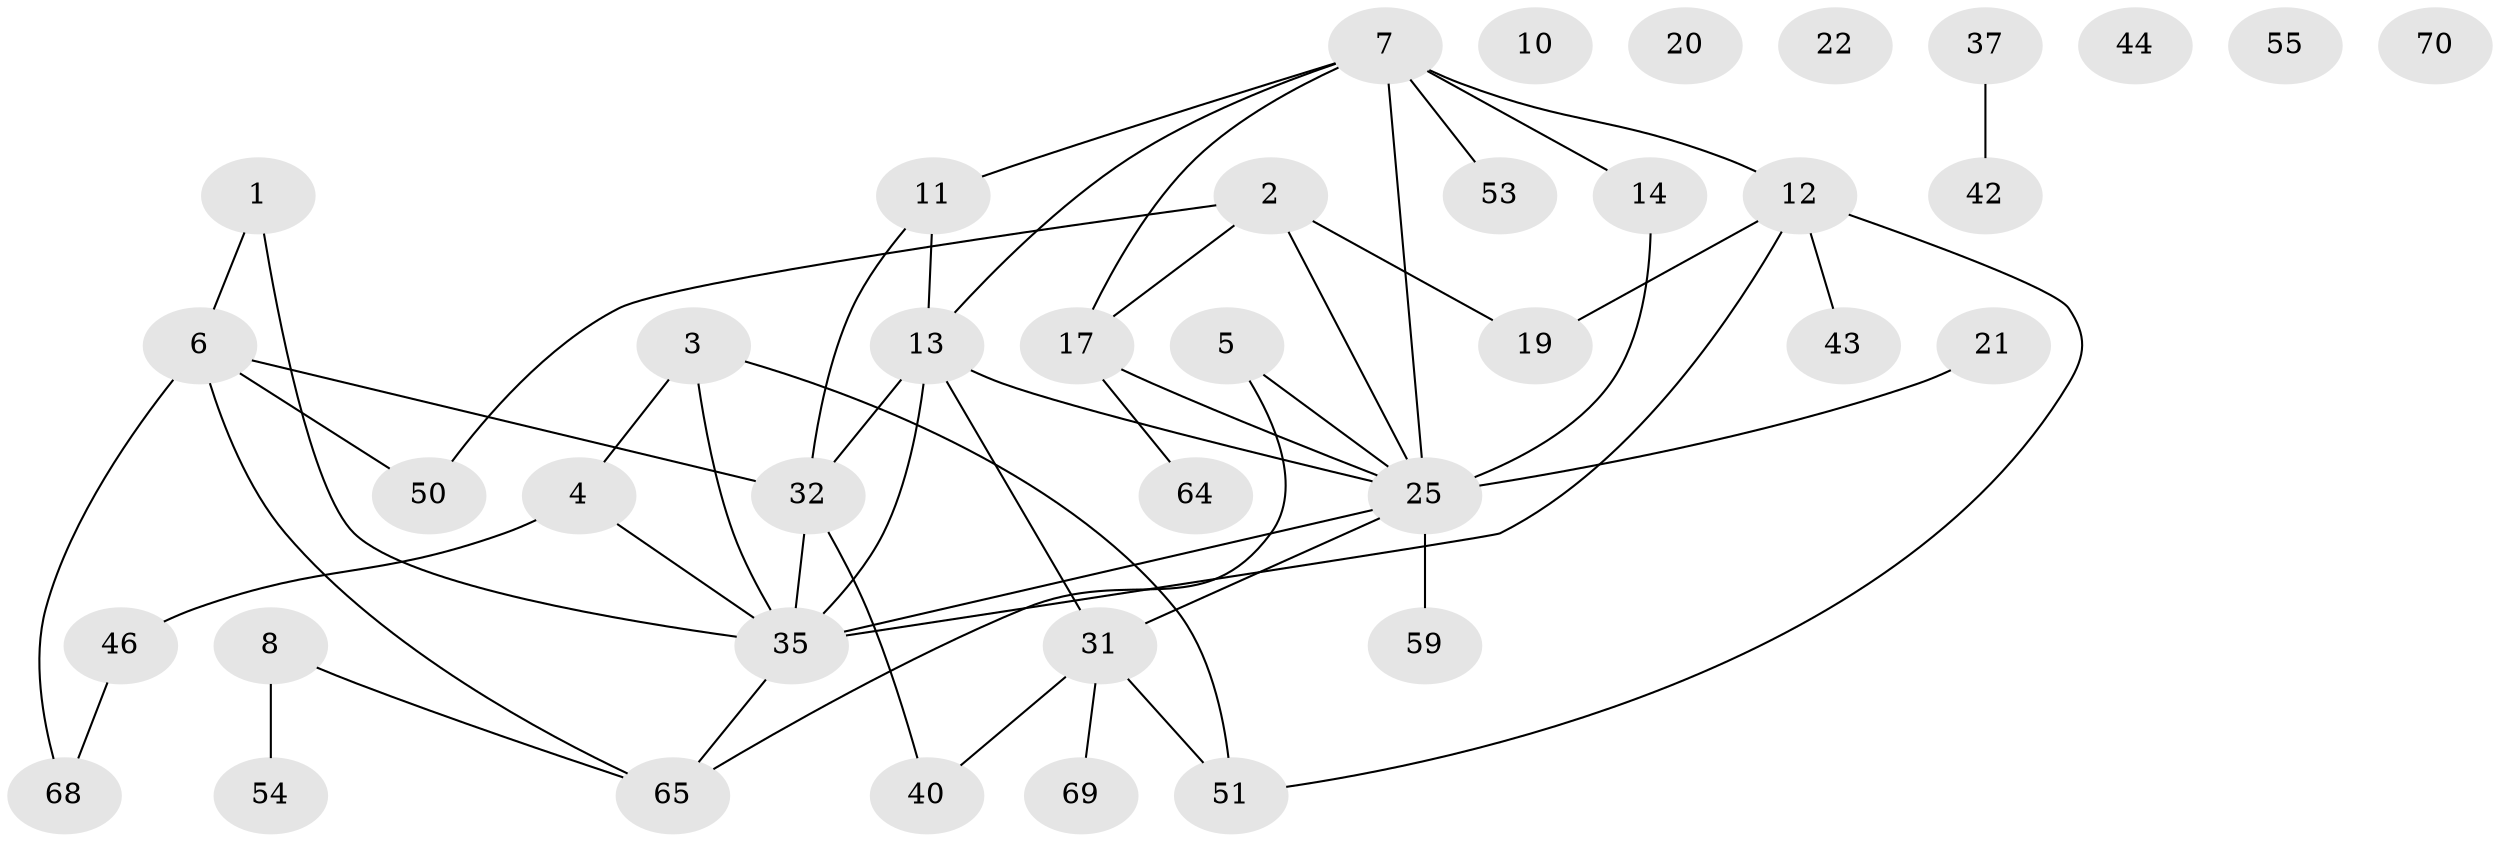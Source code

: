 // original degree distribution, {2: 0.24358974358974358, 1: 0.23076923076923078, 3: 0.19230769230769232, 4: 0.1282051282051282, 0: 0.07692307692307693, 5: 0.08974358974358974, 6: 0.038461538461538464}
// Generated by graph-tools (version 1.1) at 2025/13/03/09/25 04:13:12]
// undirected, 39 vertices, 51 edges
graph export_dot {
graph [start="1"]
  node [color=gray90,style=filled];
  1;
  2 [super="+29+56"];
  3 [super="+18"];
  4 [super="+48+15"];
  5 [super="+47"];
  6 [super="+24+9"];
  7 [super="+28+30+23"];
  8;
  10;
  11;
  12 [super="+77+16"];
  13;
  14 [super="+26"];
  17 [super="+63"];
  19 [super="+67"];
  20;
  21;
  22;
  25 [super="+58+57+60"];
  31 [super="+62+73+34"];
  32 [super="+74"];
  35 [super="+38+76+39"];
  37;
  40 [super="+66"];
  42 [super="+45"];
  43;
  44;
  46;
  50;
  51;
  53 [super="+78"];
  54;
  55;
  59;
  64;
  65;
  68;
  69;
  70;
  1 -- 35;
  1 -- 6;
  2 -- 25 [weight=2];
  2 -- 19;
  2 -- 17;
  2 -- 50;
  3 -- 51;
  3 -- 35;
  3 -- 4;
  4 -- 46;
  4 -- 35;
  5 -- 65;
  5 -- 25;
  6 -- 32;
  6 -- 65;
  6 -- 50;
  6 -- 68;
  7 -- 53;
  7 -- 14;
  7 -- 11 [weight=2];
  7 -- 13;
  7 -- 17;
  7 -- 25;
  7 -- 12 [weight=2];
  8 -- 54;
  8 -- 65;
  11 -- 13;
  11 -- 32;
  12 -- 35 [weight=2];
  12 -- 51;
  12 -- 19;
  12 -- 43;
  13 -- 25;
  13 -- 31;
  13 -- 32;
  13 -- 35;
  14 -- 25;
  17 -- 25;
  17 -- 64;
  21 -- 25;
  25 -- 35;
  25 -- 59;
  25 -- 31;
  31 -- 40;
  31 -- 51;
  31 -- 69;
  32 -- 40;
  32 -- 35;
  35 -- 65;
  37 -- 42;
  46 -- 68;
}
